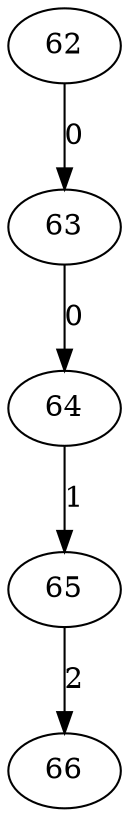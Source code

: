 digraph {
  62 -> 63 ["label" = 0]
  63 -> 64 ["label" = 0]
  64 -> 65 ["label" = 1]
  65 -> 66 ["label" = 2]
}